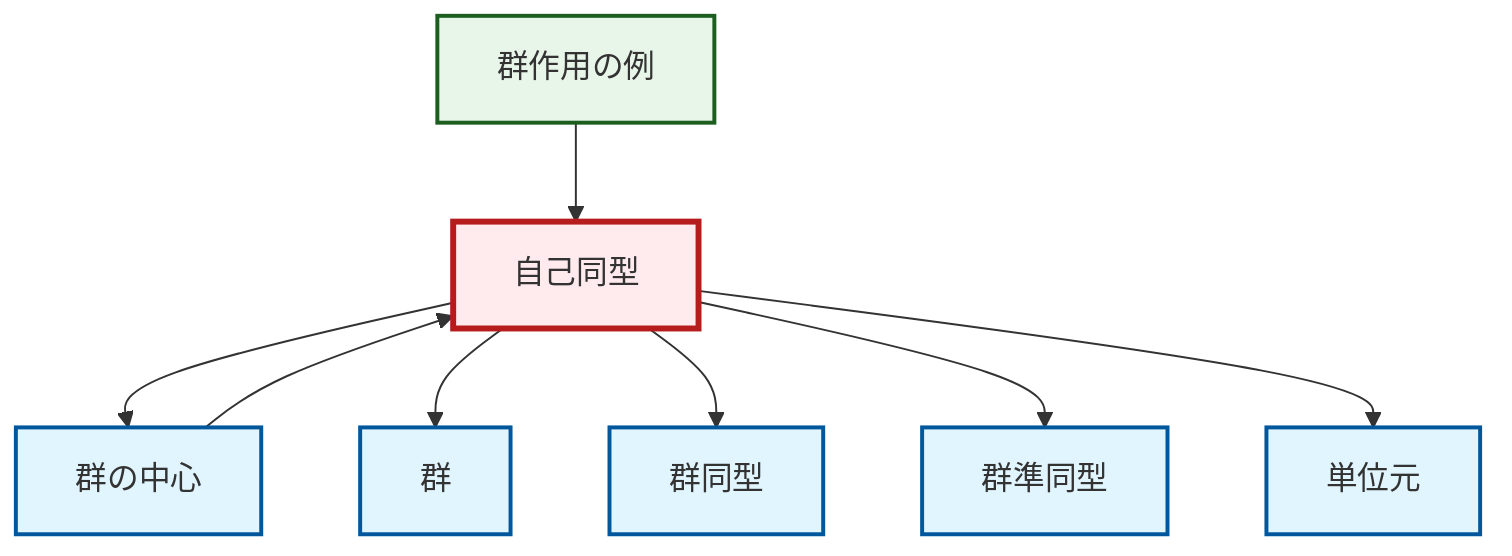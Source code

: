 graph TD
    classDef definition fill:#e1f5fe,stroke:#01579b,stroke-width:2px
    classDef theorem fill:#f3e5f5,stroke:#4a148c,stroke-width:2px
    classDef axiom fill:#fff3e0,stroke:#e65100,stroke-width:2px
    classDef example fill:#e8f5e9,stroke:#1b5e20,stroke-width:2px
    classDef current fill:#ffebee,stroke:#b71c1c,stroke-width:3px
    ex-group-action-examples["群作用の例"]:::example
    def-automorphism["自己同型"]:::definition
    def-isomorphism["群同型"]:::definition
    def-homomorphism["群準同型"]:::definition
    def-identity-element["単位元"]:::definition
    def-group["群"]:::definition
    def-center-of-group["群の中心"]:::definition
    def-automorphism --> def-center-of-group
    def-automorphism --> def-group
    def-center-of-group --> def-automorphism
    def-automorphism --> def-isomorphism
    def-automorphism --> def-homomorphism
    ex-group-action-examples --> def-automorphism
    def-automorphism --> def-identity-element
    class def-automorphism current
